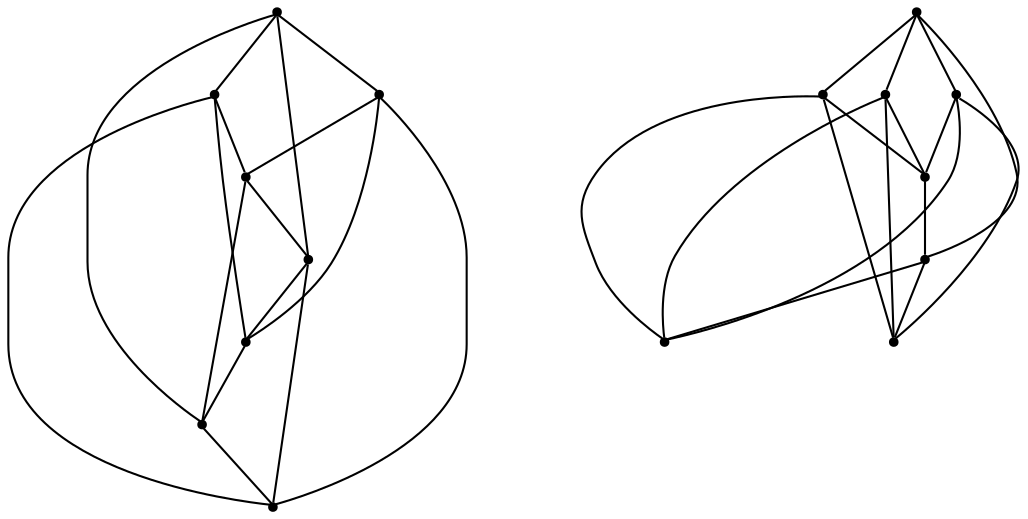 graph {
  node [shape=point,comment="{\"directed\":false,\"doi\":\"10.1007/978-3-031-49275-4_3\",\"figure\":\"9 (1)\"}"]

  v0 [pos="1368.9295485479338,2000.65266805576"]
  v1 [pos="1296.5024043784392,2226.42274010312"]
  v2 [pos="1295.6105132318085,2269.216330505821"]
  v3 [pos="1296.5024043784392,2057.093373819906"]
  v4 [pos="1131.3250033895301,1965.286050228187"]
  v5 [pos="1160.6713125107833,1936.2513622552024"]
  v6 [pos="1296.5024043784392,1887.7685858466557"]
  v7 [pos="559.3268379032256,2214.989555547146"]
  v8 [pos="388.05347761184123,2057.094327634482"]
  v9 [pos="419.9043755351707,1944.318280822985"]
  v10 [pos="447.7046594569348,1874.9424504843332"]
  v11 [pos="605.342469193478,2057.093373819906"]
  v12 [pos="605.342469193478,2226.42274010312"]
  v13 [pos="1079.206346533886,2057.094327634482"]
  v14 [pos="605.342469193478,1887.7685858466557"]
  v15 [pos="388.05347761184123,2226.4233759795034"]

  v0 -- v6 [id="-1",pos="1368.9295485479338,2000.65266805576 1296.5023407900217,2000.65266805576 1187.8559333723963,2057.094327634482 1121.4577978500934,2085.3151574238427 1055.059725916208,2113.535987213204 1030.918383137199,2113.535987213204 1018.8498101654785,2094.724856151293 1006.7729071110396,2075.9095283052493 1006.7729071110396,2038.2789997884379 1042.9911529444876,1991.2429693283098 1079.2052019423675,1944.2110084770384 1151.6376239505307,1887.76527928946 1296.5024043784392,1887.7685858466557"]
  v15 -- v11 [id="-2",pos="388.05347761184123,2226.4233759795034 605.342469193478,2057.093373819906 605.342469193478,2057.093373819906 605.342469193478,2057.093373819906"]
  v8 -- v11 [id="-3",pos="388.05347761184123,2057.094327634482 605.342469193478,2057.093373819906 605.342469193478,2057.093373819906 605.342469193478,2057.093373819906"]
  v8 -- v12 [id="-4",pos="388.05347761184123,2057.094327634482 605.342469193478,2226.42274010312 605.342469193478,2226.42274010312 605.342469193478,2226.42274010312"]
  v9 -- v11 [id="-5",pos="419.9043755351707,1944.318280822985 605.342469193478,2057.093373819906 605.342469193478,2057.093373819906 605.342469193478,2057.093373819906"]
  v10 -- v14 [id="-6",pos="447.7046594569348,1874.9424504843332 605.342469193478,1887.7685858466557 605.342469193478,1887.7685858466557 605.342469193478,1887.7685858466557"]
  v0 -- v3 [id="-7",pos="1368.9295485479338,2000.65266805576 1424.1518924829948,2235.1580283379135 1358.962318427458,2286.6030984680233 1290.8306354618749,2284.4193717907824 1222.7031493318598,2282.235772288818 1151.6334271149626,2226.4233759795034 1296.5024043784392,2057.093373819906"]
  v1 -- v5 [id="-8",pos="1296.5024043784392,2226.42274010312 1306.8873468147724,2177.270258687157 1306.8873468147724,2157.4048445809085 1302.128262457426,2135.672497411827 1297.3775717712156,2113.935953458613 1287.8718663863915,2090.3450667949655 1160.6713125107833,1936.2513622552024"]
  v2 -- v4 [id="-9",pos="1295.6105132318085,2269.216330505821 1261.7093021624369,2210.8001475801284 1272.4151753428912,2184.721330977231 1268.552051790908,2153.058375147092 1264.6889282389252,2121.387025748687 1246.2610047900728,2084.1357339071733 1131.3250033895301,1965.286050228187"]
  v2 -- v0 [id="-10",pos="1295.6105132318085,2269.216330505821 1344.2016662040792,2241.863090454515 1368.6388223022188,2152.3458120714076 1368.9295485479338,2000.65266805576"]
  v2 -- v5 [id="-11",pos="1295.6105132318085,2269.216330505821 1272.4151753428912,2217.0136772520536 1284.1670779944761,2203.244918738388 1287.509285228678,2187.90516403091 1290.8514924628798,2172.569606107565 1285.7922707739992,2155.67119120812 1278.9079343203534,2138.5312704581083 1272.0192738543042,2121.39122253282 1263.3013017879216,2104.001148013422 1254.7832517067811,2090.9617397119737 1246.2610047900728,2077.9223314105247 1237.9389342122774,2069.2334621517484 1229.8167856197242,2061.369960439143 1221.694637027171,2053.5021347671272 1213.7641439255592,2046.4634918995853 1207.2297981229226,2036.945439836336 1200.691255484718,2027.4233181642303 1195.5362696387845,2015.4173361617309 1192.6649982260533,2005.0699741187314 1189.789529977754,1994.7226120757323 1189.2019729982255,1986.0296732080997 1160.6713125107833,1936.2513622552024"]
  v4 -- v1 [id="-12",pos="1131.3250033895301,1965.286050228187 1265.684977213745,2076.609882554365 1312.0132091654004,2123.4000832045162 1296.5024043784392,2226.42274010312"]
  v15 -- v14 [id="-13",pos="388.05347761184123,2226.4233759795034 605.342469193478,1887.7685858466557 605.342469193478,1887.7685858466557 605.342469193478,1887.7685858466557"]
  v8 -- v14 [id="-14",pos="388.05347761184123,2057.094327634482 605.342469193478,1887.7685858466557 605.342469193478,1887.7685858466557 605.342469193478,1887.7685858466557"]
  v15 -- v12 [id="-15",pos="388.05347761184123,2226.4233759795034 605.342469193478,2226.42274010312 605.342469193478,2226.42274010312 605.342469193478,2226.42274010312"]
  v7 -- v8 [id="-16",pos="559.3268379032256,2214.989555547146 459.1314901686958,2128.9881648653372 401.01387019322266,2077.4347413994283 388.05347761184123,2057.094327634482"]
  v7 -- v10 [id="-17",pos="559.3268379032256,2214.989555547146 596.690883435172,2191.6099070181967 584.0263598127868,2163.855810494544 568.273855450156,2127.7713518173005 552.5171542519571,2091.6867659647805 533.6725359019304,2047.2677483498137 514.602814553253,2012.5543663313165 495.5289281632164,1977.8409843128193 476.2258691157966,1952.8329835402387 447.7046594569348,1874.9424504843332"]
  v7 -- v9 [id="-18",pos="559.3268379032256,2214.989555547146 573.5246690415604,2165.789510577675 561.2477168250439,2142.4776464712386 533.8308710619981,2099.729711992894 506.4181903403116,2056.97351112156 463.86971752503734,1994.7809855277646 419.9043755351707,1944.318280822985"]
  v10 -- v11 [id="-19",pos="447.7046594569348,1874.9424504843332 555.8135142369987,1947.011408071287 608.3552248355869,2007.7287004546697 605.342469193478,2057.093373819906"]
  v7 -- v15 [id="-20",pos="559.3268379032256,2214.989555547146 388.05347761184123,2226.4233759795034 388.05347761184123,2226.4233759795034 388.05347761184123,2226.4233759795034"]
  v14 -- v9 [id="-21",pos="605.342469193478,1887.7685858466557 419.9043755351707,1944.318280822985 419.9043755351707,1944.318280822985 419.9043755351707,1944.318280822985"]
  v13 -- v3 [id="-22",pos="1079.206346533886,2057.094327634482 1296.5024043784392,2057.093373819906 1296.5024043784392,2057.093373819906 1296.5024043784392,2057.093373819906"]
  v13 -- v1 [id="-23",pos="1079.206346533886,2057.094327634482 1296.5024043784392,2226.42274010312 1296.5024043784392,2226.42274010312 1296.5024043784392,2226.42274010312"]
  v13 -- v6 [id="-24",pos="1079.206346533886,2057.094327634482 1296.5024043784392,1887.7685858466557 1296.5024043784392,1887.7685858466557 1296.5024043784392,1887.7685858466557"]
  v10 -- v12 [id="-25",pos="447.7046594569348,1874.9424504843332 562.472938457247,2053.785481283748 615.0187823029856,2170.9485028547087 605.342469193478,2226.42274010312"]
  v9 -- v12 [id="-26",pos="419.9043755351707,1944.318280822985 514.1152503605543,2036.2789142108381 537.2814329599571,2078.2266618478106 605.342469193478,2226.42274010312"]
  v4 -- v3 [id="-27",pos="1131.3250033895301,1965.286050228187 1296.5024043784392,2057.093373819906 1296.5024043784392,2057.093373819906 1296.5024043784392,2057.093373819906"]
  v0 -- v1 [id="-28",pos="1368.9295485479338,2000.65266805576 1296.5024043784392,2226.42274010312 1296.5024043784392,2226.42274010312 1296.5024043784392,2226.42274010312"]
  v6 -- v4 [id="-29",pos="1296.5024043784392,1887.7685858466557 1131.3250033895301,1965.286050228187 1131.3250033895301,1965.286050228187 1131.3250033895301,1965.286050228187"]
  v2 -- v13 [id="-30",pos="1295.6105132318085,2269.216330505821 1079.206346533886,2057.094327634482 1079.206346533886,2057.094327634482 1079.206346533886,2057.094327634482"]
  v5 -- v3 [id="-31",pos="1160.6713125107833,1936.2513622552024 1296.5024043784392,2057.093373819906 1296.5024043784392,2057.093373819906 1296.5024043784392,2057.093373819906"]
  v5 -- v6 [id="-32",pos="1160.6713125107833,1936.2513622552024 1296.5024043784392,1887.7685858466557 1296.5024043784392,1887.7685858466557 1296.5024043784392,1887.7685858466557"]
}